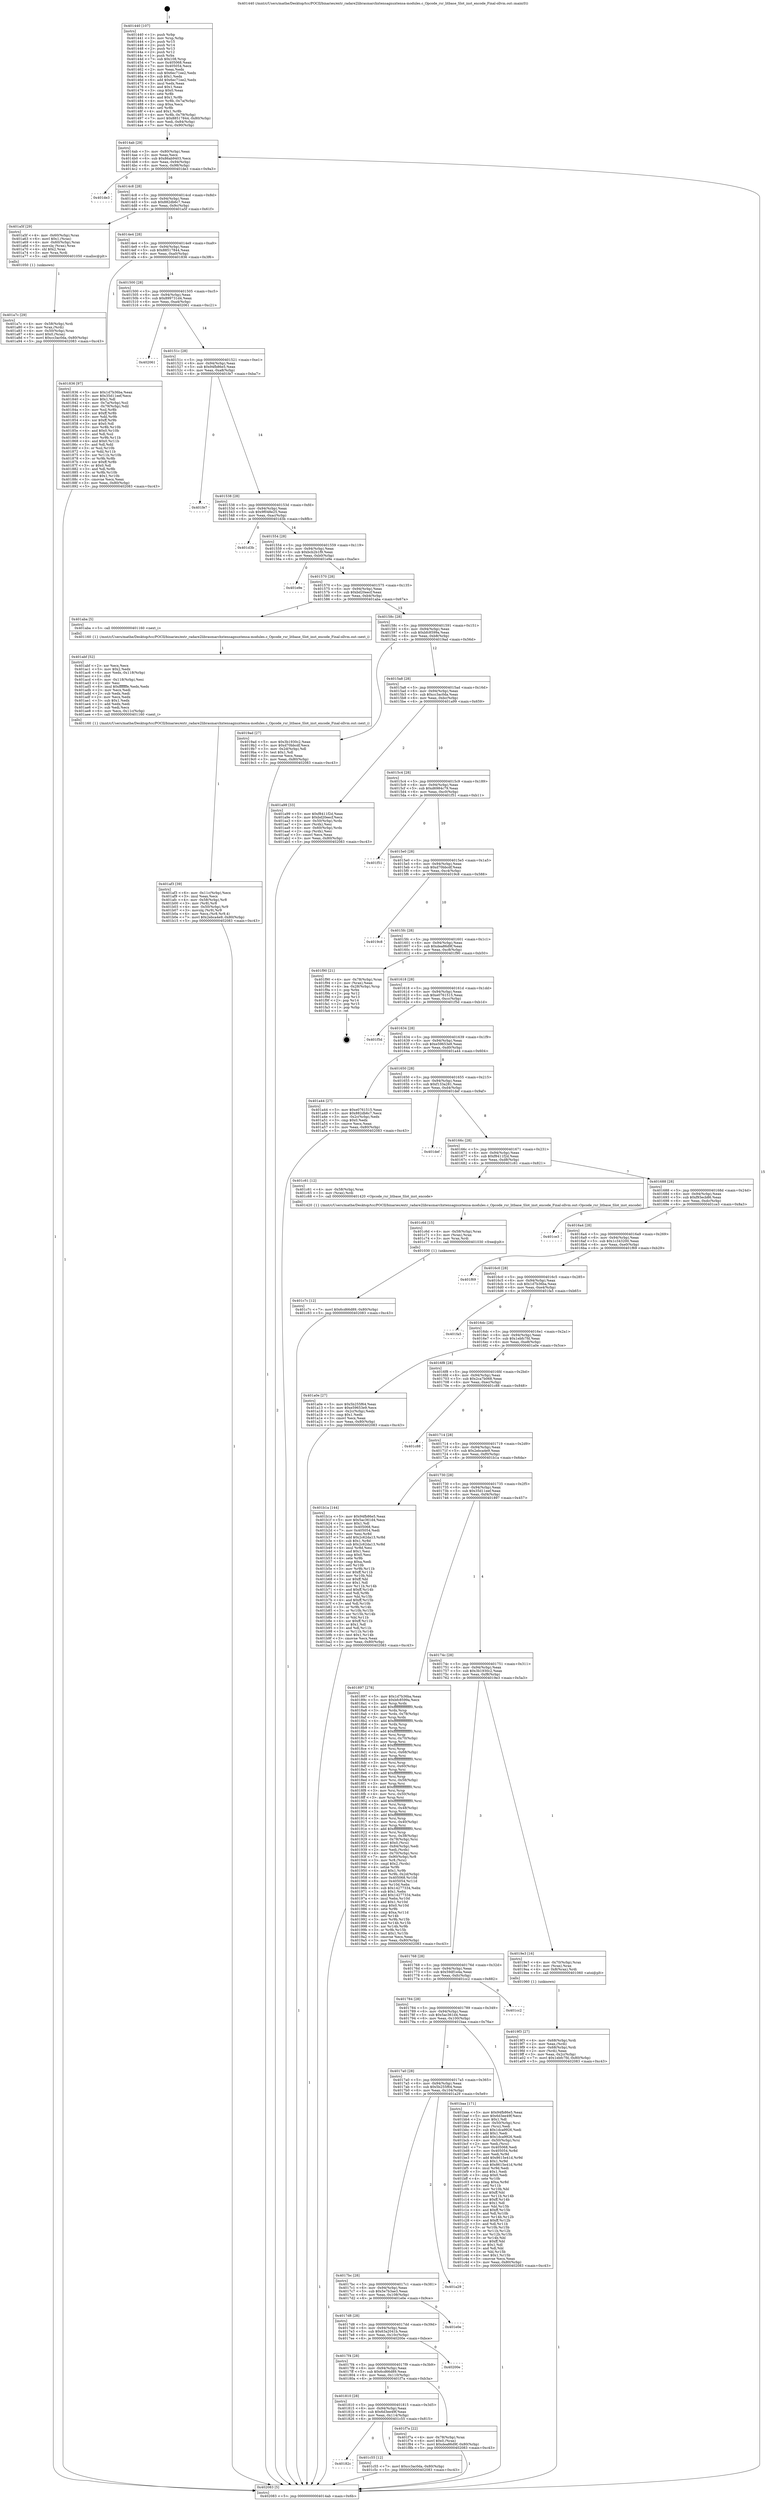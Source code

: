 digraph "0x401440" {
  label = "0x401440 (/mnt/c/Users/mathe/Desktop/tcc/POCII/binaries/extr_radare2librasmarchxtensagnuxtensa-modules.c_Opcode_rsr_litbase_Slot_inst_encode_Final-ollvm.out::main(0))"
  labelloc = "t"
  node[shape=record]

  Entry [label="",width=0.3,height=0.3,shape=circle,fillcolor=black,style=filled]
  "0x4014ab" [label="{
     0x4014ab [29]\l
     | [instrs]\l
     &nbsp;&nbsp;0x4014ab \<+3\>: mov -0x80(%rbp),%eax\l
     &nbsp;&nbsp;0x4014ae \<+2\>: mov %eax,%ecx\l
     &nbsp;&nbsp;0x4014b0 \<+6\>: sub $0x86ab9403,%ecx\l
     &nbsp;&nbsp;0x4014b6 \<+6\>: mov %eax,-0x94(%rbp)\l
     &nbsp;&nbsp;0x4014bc \<+6\>: mov %ecx,-0x98(%rbp)\l
     &nbsp;&nbsp;0x4014c2 \<+6\>: je 0000000000401de3 \<main+0x9a3\>\l
  }"]
  "0x401de3" [label="{
     0x401de3\l
  }", style=dashed]
  "0x4014c8" [label="{
     0x4014c8 [28]\l
     | [instrs]\l
     &nbsp;&nbsp;0x4014c8 \<+5\>: jmp 00000000004014cd \<main+0x8d\>\l
     &nbsp;&nbsp;0x4014cd \<+6\>: mov -0x94(%rbp),%eax\l
     &nbsp;&nbsp;0x4014d3 \<+5\>: sub $0x882db6c7,%eax\l
     &nbsp;&nbsp;0x4014d8 \<+6\>: mov %eax,-0x9c(%rbp)\l
     &nbsp;&nbsp;0x4014de \<+6\>: je 0000000000401a5f \<main+0x61f\>\l
  }"]
  Exit [label="",width=0.3,height=0.3,shape=circle,fillcolor=black,style=filled,peripheries=2]
  "0x401a5f" [label="{
     0x401a5f [29]\l
     | [instrs]\l
     &nbsp;&nbsp;0x401a5f \<+4\>: mov -0x60(%rbp),%rax\l
     &nbsp;&nbsp;0x401a63 \<+6\>: movl $0x1,(%rax)\l
     &nbsp;&nbsp;0x401a69 \<+4\>: mov -0x60(%rbp),%rax\l
     &nbsp;&nbsp;0x401a6d \<+3\>: movslq (%rax),%rax\l
     &nbsp;&nbsp;0x401a70 \<+4\>: shl $0x2,%rax\l
     &nbsp;&nbsp;0x401a74 \<+3\>: mov %rax,%rdi\l
     &nbsp;&nbsp;0x401a77 \<+5\>: call 0000000000401050 \<malloc@plt\>\l
     | [calls]\l
     &nbsp;&nbsp;0x401050 \{1\} (unknown)\l
  }"]
  "0x4014e4" [label="{
     0x4014e4 [28]\l
     | [instrs]\l
     &nbsp;&nbsp;0x4014e4 \<+5\>: jmp 00000000004014e9 \<main+0xa9\>\l
     &nbsp;&nbsp;0x4014e9 \<+6\>: mov -0x94(%rbp),%eax\l
     &nbsp;&nbsp;0x4014ef \<+5\>: sub $0x88517844,%eax\l
     &nbsp;&nbsp;0x4014f4 \<+6\>: mov %eax,-0xa0(%rbp)\l
     &nbsp;&nbsp;0x4014fa \<+6\>: je 0000000000401836 \<main+0x3f6\>\l
  }"]
  "0x401c7c" [label="{
     0x401c7c [12]\l
     | [instrs]\l
     &nbsp;&nbsp;0x401c7c \<+7\>: movl $0x6cd66d89,-0x80(%rbp)\l
     &nbsp;&nbsp;0x401c83 \<+5\>: jmp 0000000000402083 \<main+0xc43\>\l
  }"]
  "0x401836" [label="{
     0x401836 [97]\l
     | [instrs]\l
     &nbsp;&nbsp;0x401836 \<+5\>: mov $0x1d7b36ba,%eax\l
     &nbsp;&nbsp;0x40183b \<+5\>: mov $0x35d11eef,%ecx\l
     &nbsp;&nbsp;0x401840 \<+2\>: mov $0x1,%dl\l
     &nbsp;&nbsp;0x401842 \<+4\>: mov -0x7a(%rbp),%sil\l
     &nbsp;&nbsp;0x401846 \<+4\>: mov -0x79(%rbp),%dil\l
     &nbsp;&nbsp;0x40184a \<+3\>: mov %sil,%r8b\l
     &nbsp;&nbsp;0x40184d \<+4\>: xor $0xff,%r8b\l
     &nbsp;&nbsp;0x401851 \<+3\>: mov %dil,%r9b\l
     &nbsp;&nbsp;0x401854 \<+4\>: xor $0xff,%r9b\l
     &nbsp;&nbsp;0x401858 \<+3\>: xor $0x0,%dl\l
     &nbsp;&nbsp;0x40185b \<+3\>: mov %r8b,%r10b\l
     &nbsp;&nbsp;0x40185e \<+4\>: and $0x0,%r10b\l
     &nbsp;&nbsp;0x401862 \<+3\>: and %dl,%sil\l
     &nbsp;&nbsp;0x401865 \<+3\>: mov %r9b,%r11b\l
     &nbsp;&nbsp;0x401868 \<+4\>: and $0x0,%r11b\l
     &nbsp;&nbsp;0x40186c \<+3\>: and %dl,%dil\l
     &nbsp;&nbsp;0x40186f \<+3\>: or %sil,%r10b\l
     &nbsp;&nbsp;0x401872 \<+3\>: or %dil,%r11b\l
     &nbsp;&nbsp;0x401875 \<+3\>: xor %r11b,%r10b\l
     &nbsp;&nbsp;0x401878 \<+3\>: or %r9b,%r8b\l
     &nbsp;&nbsp;0x40187b \<+4\>: xor $0xff,%r8b\l
     &nbsp;&nbsp;0x40187f \<+3\>: or $0x0,%dl\l
     &nbsp;&nbsp;0x401882 \<+3\>: and %dl,%r8b\l
     &nbsp;&nbsp;0x401885 \<+3\>: or %r8b,%r10b\l
     &nbsp;&nbsp;0x401888 \<+4\>: test $0x1,%r10b\l
     &nbsp;&nbsp;0x40188c \<+3\>: cmovne %ecx,%eax\l
     &nbsp;&nbsp;0x40188f \<+3\>: mov %eax,-0x80(%rbp)\l
     &nbsp;&nbsp;0x401892 \<+5\>: jmp 0000000000402083 \<main+0xc43\>\l
  }"]
  "0x401500" [label="{
     0x401500 [28]\l
     | [instrs]\l
     &nbsp;&nbsp;0x401500 \<+5\>: jmp 0000000000401505 \<main+0xc5\>\l
     &nbsp;&nbsp;0x401505 \<+6\>: mov -0x94(%rbp),%eax\l
     &nbsp;&nbsp;0x40150b \<+5\>: sub $0x899731d4,%eax\l
     &nbsp;&nbsp;0x401510 \<+6\>: mov %eax,-0xa4(%rbp)\l
     &nbsp;&nbsp;0x401516 \<+6\>: je 0000000000402061 \<main+0xc21\>\l
  }"]
  "0x402083" [label="{
     0x402083 [5]\l
     | [instrs]\l
     &nbsp;&nbsp;0x402083 \<+5\>: jmp 00000000004014ab \<main+0x6b\>\l
  }"]
  "0x401440" [label="{
     0x401440 [107]\l
     | [instrs]\l
     &nbsp;&nbsp;0x401440 \<+1\>: push %rbp\l
     &nbsp;&nbsp;0x401441 \<+3\>: mov %rsp,%rbp\l
     &nbsp;&nbsp;0x401444 \<+2\>: push %r15\l
     &nbsp;&nbsp;0x401446 \<+2\>: push %r14\l
     &nbsp;&nbsp;0x401448 \<+2\>: push %r13\l
     &nbsp;&nbsp;0x40144a \<+2\>: push %r12\l
     &nbsp;&nbsp;0x40144c \<+1\>: push %rbx\l
     &nbsp;&nbsp;0x40144d \<+7\>: sub $0x108,%rsp\l
     &nbsp;&nbsp;0x401454 \<+7\>: mov 0x405068,%eax\l
     &nbsp;&nbsp;0x40145b \<+7\>: mov 0x405054,%ecx\l
     &nbsp;&nbsp;0x401462 \<+2\>: mov %eax,%edx\l
     &nbsp;&nbsp;0x401464 \<+6\>: sub $0x6ec71ee2,%edx\l
     &nbsp;&nbsp;0x40146a \<+3\>: sub $0x1,%edx\l
     &nbsp;&nbsp;0x40146d \<+6\>: add $0x6ec71ee2,%edx\l
     &nbsp;&nbsp;0x401473 \<+3\>: imul %edx,%eax\l
     &nbsp;&nbsp;0x401476 \<+3\>: and $0x1,%eax\l
     &nbsp;&nbsp;0x401479 \<+3\>: cmp $0x0,%eax\l
     &nbsp;&nbsp;0x40147c \<+4\>: sete %r8b\l
     &nbsp;&nbsp;0x401480 \<+4\>: and $0x1,%r8b\l
     &nbsp;&nbsp;0x401484 \<+4\>: mov %r8b,-0x7a(%rbp)\l
     &nbsp;&nbsp;0x401488 \<+3\>: cmp $0xa,%ecx\l
     &nbsp;&nbsp;0x40148b \<+4\>: setl %r8b\l
     &nbsp;&nbsp;0x40148f \<+4\>: and $0x1,%r8b\l
     &nbsp;&nbsp;0x401493 \<+4\>: mov %r8b,-0x79(%rbp)\l
     &nbsp;&nbsp;0x401497 \<+7\>: movl $0x88517844,-0x80(%rbp)\l
     &nbsp;&nbsp;0x40149e \<+6\>: mov %edi,-0x84(%rbp)\l
     &nbsp;&nbsp;0x4014a4 \<+7\>: mov %rsi,-0x90(%rbp)\l
  }"]
  "0x401c6d" [label="{
     0x401c6d [15]\l
     | [instrs]\l
     &nbsp;&nbsp;0x401c6d \<+4\>: mov -0x58(%rbp),%rax\l
     &nbsp;&nbsp;0x401c71 \<+3\>: mov (%rax),%rax\l
     &nbsp;&nbsp;0x401c74 \<+3\>: mov %rax,%rdi\l
     &nbsp;&nbsp;0x401c77 \<+5\>: call 0000000000401030 \<free@plt\>\l
     | [calls]\l
     &nbsp;&nbsp;0x401030 \{1\} (unknown)\l
  }"]
  "0x402061" [label="{
     0x402061\l
  }", style=dashed]
  "0x40151c" [label="{
     0x40151c [28]\l
     | [instrs]\l
     &nbsp;&nbsp;0x40151c \<+5\>: jmp 0000000000401521 \<main+0xe1\>\l
     &nbsp;&nbsp;0x401521 \<+6\>: mov -0x94(%rbp),%eax\l
     &nbsp;&nbsp;0x401527 \<+5\>: sub $0x94fb86e5,%eax\l
     &nbsp;&nbsp;0x40152c \<+6\>: mov %eax,-0xa8(%rbp)\l
     &nbsp;&nbsp;0x401532 \<+6\>: je 0000000000401fe7 \<main+0xba7\>\l
  }"]
  "0x40182c" [label="{
     0x40182c\l
  }", style=dashed]
  "0x401fe7" [label="{
     0x401fe7\l
  }", style=dashed]
  "0x401538" [label="{
     0x401538 [28]\l
     | [instrs]\l
     &nbsp;&nbsp;0x401538 \<+5\>: jmp 000000000040153d \<main+0xfd\>\l
     &nbsp;&nbsp;0x40153d \<+6\>: mov -0x94(%rbp),%eax\l
     &nbsp;&nbsp;0x401543 \<+5\>: sub $0x9f048e25,%eax\l
     &nbsp;&nbsp;0x401548 \<+6\>: mov %eax,-0xac(%rbp)\l
     &nbsp;&nbsp;0x40154e \<+6\>: je 0000000000401d3b \<main+0x8fb\>\l
  }"]
  "0x401c55" [label="{
     0x401c55 [12]\l
     | [instrs]\l
     &nbsp;&nbsp;0x401c55 \<+7\>: movl $0xcc3ac0da,-0x80(%rbp)\l
     &nbsp;&nbsp;0x401c5c \<+5\>: jmp 0000000000402083 \<main+0xc43\>\l
  }"]
  "0x401d3b" [label="{
     0x401d3b\l
  }", style=dashed]
  "0x401554" [label="{
     0x401554 [28]\l
     | [instrs]\l
     &nbsp;&nbsp;0x401554 \<+5\>: jmp 0000000000401559 \<main+0x119\>\l
     &nbsp;&nbsp;0x401559 \<+6\>: mov -0x94(%rbp),%eax\l
     &nbsp;&nbsp;0x40155f \<+5\>: sub $0xbcb2b1f9,%eax\l
     &nbsp;&nbsp;0x401564 \<+6\>: mov %eax,-0xb0(%rbp)\l
     &nbsp;&nbsp;0x40156a \<+6\>: je 0000000000401e9e \<main+0xa5e\>\l
  }"]
  "0x401810" [label="{
     0x401810 [28]\l
     | [instrs]\l
     &nbsp;&nbsp;0x401810 \<+5\>: jmp 0000000000401815 \<main+0x3d5\>\l
     &nbsp;&nbsp;0x401815 \<+6\>: mov -0x94(%rbp),%eax\l
     &nbsp;&nbsp;0x40181b \<+5\>: sub $0x6d3ee49f,%eax\l
     &nbsp;&nbsp;0x401820 \<+6\>: mov %eax,-0x114(%rbp)\l
     &nbsp;&nbsp;0x401826 \<+6\>: je 0000000000401c55 \<main+0x815\>\l
  }"]
  "0x401e9e" [label="{
     0x401e9e\l
  }", style=dashed]
  "0x401570" [label="{
     0x401570 [28]\l
     | [instrs]\l
     &nbsp;&nbsp;0x401570 \<+5\>: jmp 0000000000401575 \<main+0x135\>\l
     &nbsp;&nbsp;0x401575 \<+6\>: mov -0x94(%rbp),%eax\l
     &nbsp;&nbsp;0x40157b \<+5\>: sub $0xbd20eecf,%eax\l
     &nbsp;&nbsp;0x401580 \<+6\>: mov %eax,-0xb4(%rbp)\l
     &nbsp;&nbsp;0x401586 \<+6\>: je 0000000000401aba \<main+0x67a\>\l
  }"]
  "0x401f7a" [label="{
     0x401f7a [22]\l
     | [instrs]\l
     &nbsp;&nbsp;0x401f7a \<+4\>: mov -0x78(%rbp),%rax\l
     &nbsp;&nbsp;0x401f7e \<+6\>: movl $0x0,(%rax)\l
     &nbsp;&nbsp;0x401f84 \<+7\>: movl $0xdea86d9f,-0x80(%rbp)\l
     &nbsp;&nbsp;0x401f8b \<+5\>: jmp 0000000000402083 \<main+0xc43\>\l
  }"]
  "0x401aba" [label="{
     0x401aba [5]\l
     | [instrs]\l
     &nbsp;&nbsp;0x401aba \<+5\>: call 0000000000401160 \<next_i\>\l
     | [calls]\l
     &nbsp;&nbsp;0x401160 \{1\} (/mnt/c/Users/mathe/Desktop/tcc/POCII/binaries/extr_radare2librasmarchxtensagnuxtensa-modules.c_Opcode_rsr_litbase_Slot_inst_encode_Final-ollvm.out::next_i)\l
  }"]
  "0x40158c" [label="{
     0x40158c [28]\l
     | [instrs]\l
     &nbsp;&nbsp;0x40158c \<+5\>: jmp 0000000000401591 \<main+0x151\>\l
     &nbsp;&nbsp;0x401591 \<+6\>: mov -0x94(%rbp),%eax\l
     &nbsp;&nbsp;0x401597 \<+5\>: sub $0xbfc8599a,%eax\l
     &nbsp;&nbsp;0x40159c \<+6\>: mov %eax,-0xb8(%rbp)\l
     &nbsp;&nbsp;0x4015a2 \<+6\>: je 00000000004019ad \<main+0x56d\>\l
  }"]
  "0x4017f4" [label="{
     0x4017f4 [28]\l
     | [instrs]\l
     &nbsp;&nbsp;0x4017f4 \<+5\>: jmp 00000000004017f9 \<main+0x3b9\>\l
     &nbsp;&nbsp;0x4017f9 \<+6\>: mov -0x94(%rbp),%eax\l
     &nbsp;&nbsp;0x4017ff \<+5\>: sub $0x6cd66d89,%eax\l
     &nbsp;&nbsp;0x401804 \<+6\>: mov %eax,-0x110(%rbp)\l
     &nbsp;&nbsp;0x40180a \<+6\>: je 0000000000401f7a \<main+0xb3a\>\l
  }"]
  "0x4019ad" [label="{
     0x4019ad [27]\l
     | [instrs]\l
     &nbsp;&nbsp;0x4019ad \<+5\>: mov $0x3b1930c2,%eax\l
     &nbsp;&nbsp;0x4019b2 \<+5\>: mov $0xd70bbcdf,%ecx\l
     &nbsp;&nbsp;0x4019b7 \<+3\>: mov -0x2d(%rbp),%dl\l
     &nbsp;&nbsp;0x4019ba \<+3\>: test $0x1,%dl\l
     &nbsp;&nbsp;0x4019bd \<+3\>: cmovne %ecx,%eax\l
     &nbsp;&nbsp;0x4019c0 \<+3\>: mov %eax,-0x80(%rbp)\l
     &nbsp;&nbsp;0x4019c3 \<+5\>: jmp 0000000000402083 \<main+0xc43\>\l
  }"]
  "0x4015a8" [label="{
     0x4015a8 [28]\l
     | [instrs]\l
     &nbsp;&nbsp;0x4015a8 \<+5\>: jmp 00000000004015ad \<main+0x16d\>\l
     &nbsp;&nbsp;0x4015ad \<+6\>: mov -0x94(%rbp),%eax\l
     &nbsp;&nbsp;0x4015b3 \<+5\>: sub $0xcc3ac0da,%eax\l
     &nbsp;&nbsp;0x4015b8 \<+6\>: mov %eax,-0xbc(%rbp)\l
     &nbsp;&nbsp;0x4015be \<+6\>: je 0000000000401a99 \<main+0x659\>\l
  }"]
  "0x40200e" [label="{
     0x40200e\l
  }", style=dashed]
  "0x401a99" [label="{
     0x401a99 [33]\l
     | [instrs]\l
     &nbsp;&nbsp;0x401a99 \<+5\>: mov $0xf8411f2d,%eax\l
     &nbsp;&nbsp;0x401a9e \<+5\>: mov $0xbd20eecf,%ecx\l
     &nbsp;&nbsp;0x401aa3 \<+4\>: mov -0x50(%rbp),%rdx\l
     &nbsp;&nbsp;0x401aa7 \<+2\>: mov (%rdx),%esi\l
     &nbsp;&nbsp;0x401aa9 \<+4\>: mov -0x60(%rbp),%rdx\l
     &nbsp;&nbsp;0x401aad \<+2\>: cmp (%rdx),%esi\l
     &nbsp;&nbsp;0x401aaf \<+3\>: cmovl %ecx,%eax\l
     &nbsp;&nbsp;0x401ab2 \<+3\>: mov %eax,-0x80(%rbp)\l
     &nbsp;&nbsp;0x401ab5 \<+5\>: jmp 0000000000402083 \<main+0xc43\>\l
  }"]
  "0x4015c4" [label="{
     0x4015c4 [28]\l
     | [instrs]\l
     &nbsp;&nbsp;0x4015c4 \<+5\>: jmp 00000000004015c9 \<main+0x189\>\l
     &nbsp;&nbsp;0x4015c9 \<+6\>: mov -0x94(%rbp),%eax\l
     &nbsp;&nbsp;0x4015cf \<+5\>: sub $0xd6984c79,%eax\l
     &nbsp;&nbsp;0x4015d4 \<+6\>: mov %eax,-0xc0(%rbp)\l
     &nbsp;&nbsp;0x4015da \<+6\>: je 0000000000401f51 \<main+0xb11\>\l
  }"]
  "0x4017d8" [label="{
     0x4017d8 [28]\l
     | [instrs]\l
     &nbsp;&nbsp;0x4017d8 \<+5\>: jmp 00000000004017dd \<main+0x39d\>\l
     &nbsp;&nbsp;0x4017dd \<+6\>: mov -0x94(%rbp),%eax\l
     &nbsp;&nbsp;0x4017e3 \<+5\>: sub $0x63a2041b,%eax\l
     &nbsp;&nbsp;0x4017e8 \<+6\>: mov %eax,-0x10c(%rbp)\l
     &nbsp;&nbsp;0x4017ee \<+6\>: je 000000000040200e \<main+0xbce\>\l
  }"]
  "0x401f51" [label="{
     0x401f51\l
  }", style=dashed]
  "0x4015e0" [label="{
     0x4015e0 [28]\l
     | [instrs]\l
     &nbsp;&nbsp;0x4015e0 \<+5\>: jmp 00000000004015e5 \<main+0x1a5\>\l
     &nbsp;&nbsp;0x4015e5 \<+6\>: mov -0x94(%rbp),%eax\l
     &nbsp;&nbsp;0x4015eb \<+5\>: sub $0xd70bbcdf,%eax\l
     &nbsp;&nbsp;0x4015f0 \<+6\>: mov %eax,-0xc4(%rbp)\l
     &nbsp;&nbsp;0x4015f6 \<+6\>: je 00000000004019c8 \<main+0x588\>\l
  }"]
  "0x401e0e" [label="{
     0x401e0e\l
  }", style=dashed]
  "0x4019c8" [label="{
     0x4019c8\l
  }", style=dashed]
  "0x4015fc" [label="{
     0x4015fc [28]\l
     | [instrs]\l
     &nbsp;&nbsp;0x4015fc \<+5\>: jmp 0000000000401601 \<main+0x1c1\>\l
     &nbsp;&nbsp;0x401601 \<+6\>: mov -0x94(%rbp),%eax\l
     &nbsp;&nbsp;0x401607 \<+5\>: sub $0xdea86d9f,%eax\l
     &nbsp;&nbsp;0x40160c \<+6\>: mov %eax,-0xc8(%rbp)\l
     &nbsp;&nbsp;0x401612 \<+6\>: je 0000000000401f90 \<main+0xb50\>\l
  }"]
  "0x4017bc" [label="{
     0x4017bc [28]\l
     | [instrs]\l
     &nbsp;&nbsp;0x4017bc \<+5\>: jmp 00000000004017c1 \<main+0x381\>\l
     &nbsp;&nbsp;0x4017c1 \<+6\>: mov -0x94(%rbp),%eax\l
     &nbsp;&nbsp;0x4017c7 \<+5\>: sub $0x5e7b3ae3,%eax\l
     &nbsp;&nbsp;0x4017cc \<+6\>: mov %eax,-0x108(%rbp)\l
     &nbsp;&nbsp;0x4017d2 \<+6\>: je 0000000000401e0e \<main+0x9ce\>\l
  }"]
  "0x401f90" [label="{
     0x401f90 [21]\l
     | [instrs]\l
     &nbsp;&nbsp;0x401f90 \<+4\>: mov -0x78(%rbp),%rax\l
     &nbsp;&nbsp;0x401f94 \<+2\>: mov (%rax),%eax\l
     &nbsp;&nbsp;0x401f96 \<+4\>: lea -0x28(%rbp),%rsp\l
     &nbsp;&nbsp;0x401f9a \<+1\>: pop %rbx\l
     &nbsp;&nbsp;0x401f9b \<+2\>: pop %r12\l
     &nbsp;&nbsp;0x401f9d \<+2\>: pop %r13\l
     &nbsp;&nbsp;0x401f9f \<+2\>: pop %r14\l
     &nbsp;&nbsp;0x401fa1 \<+2\>: pop %r15\l
     &nbsp;&nbsp;0x401fa3 \<+1\>: pop %rbp\l
     &nbsp;&nbsp;0x401fa4 \<+1\>: ret\l
  }"]
  "0x401618" [label="{
     0x401618 [28]\l
     | [instrs]\l
     &nbsp;&nbsp;0x401618 \<+5\>: jmp 000000000040161d \<main+0x1dd\>\l
     &nbsp;&nbsp;0x40161d \<+6\>: mov -0x94(%rbp),%eax\l
     &nbsp;&nbsp;0x401623 \<+5\>: sub $0xe0761515,%eax\l
     &nbsp;&nbsp;0x401628 \<+6\>: mov %eax,-0xcc(%rbp)\l
     &nbsp;&nbsp;0x40162e \<+6\>: je 0000000000401f5d \<main+0xb1d\>\l
  }"]
  "0x401a29" [label="{
     0x401a29\l
  }", style=dashed]
  "0x401f5d" [label="{
     0x401f5d\l
  }", style=dashed]
  "0x401634" [label="{
     0x401634 [28]\l
     | [instrs]\l
     &nbsp;&nbsp;0x401634 \<+5\>: jmp 0000000000401639 \<main+0x1f9\>\l
     &nbsp;&nbsp;0x401639 \<+6\>: mov -0x94(%rbp),%eax\l
     &nbsp;&nbsp;0x40163f \<+5\>: sub $0xe59653e9,%eax\l
     &nbsp;&nbsp;0x401644 \<+6\>: mov %eax,-0xd0(%rbp)\l
     &nbsp;&nbsp;0x40164a \<+6\>: je 0000000000401a44 \<main+0x604\>\l
  }"]
  "0x4017a0" [label="{
     0x4017a0 [28]\l
     | [instrs]\l
     &nbsp;&nbsp;0x4017a0 \<+5\>: jmp 00000000004017a5 \<main+0x365\>\l
     &nbsp;&nbsp;0x4017a5 \<+6\>: mov -0x94(%rbp),%eax\l
     &nbsp;&nbsp;0x4017ab \<+5\>: sub $0x5b255f64,%eax\l
     &nbsp;&nbsp;0x4017b0 \<+6\>: mov %eax,-0x104(%rbp)\l
     &nbsp;&nbsp;0x4017b6 \<+6\>: je 0000000000401a29 \<main+0x5e9\>\l
  }"]
  "0x401a44" [label="{
     0x401a44 [27]\l
     | [instrs]\l
     &nbsp;&nbsp;0x401a44 \<+5\>: mov $0xe0761515,%eax\l
     &nbsp;&nbsp;0x401a49 \<+5\>: mov $0x882db6c7,%ecx\l
     &nbsp;&nbsp;0x401a4e \<+3\>: mov -0x2c(%rbp),%edx\l
     &nbsp;&nbsp;0x401a51 \<+3\>: cmp $0x0,%edx\l
     &nbsp;&nbsp;0x401a54 \<+3\>: cmove %ecx,%eax\l
     &nbsp;&nbsp;0x401a57 \<+3\>: mov %eax,-0x80(%rbp)\l
     &nbsp;&nbsp;0x401a5a \<+5\>: jmp 0000000000402083 \<main+0xc43\>\l
  }"]
  "0x401650" [label="{
     0x401650 [28]\l
     | [instrs]\l
     &nbsp;&nbsp;0x401650 \<+5\>: jmp 0000000000401655 \<main+0x215\>\l
     &nbsp;&nbsp;0x401655 \<+6\>: mov -0x94(%rbp),%eax\l
     &nbsp;&nbsp;0x40165b \<+5\>: sub $0xf133a281,%eax\l
     &nbsp;&nbsp;0x401660 \<+6\>: mov %eax,-0xd4(%rbp)\l
     &nbsp;&nbsp;0x401666 \<+6\>: je 0000000000401def \<main+0x9af\>\l
  }"]
  "0x401baa" [label="{
     0x401baa [171]\l
     | [instrs]\l
     &nbsp;&nbsp;0x401baa \<+5\>: mov $0x94fb86e5,%eax\l
     &nbsp;&nbsp;0x401baf \<+5\>: mov $0x6d3ee49f,%ecx\l
     &nbsp;&nbsp;0x401bb4 \<+2\>: mov $0x1,%dl\l
     &nbsp;&nbsp;0x401bb6 \<+4\>: mov -0x50(%rbp),%rsi\l
     &nbsp;&nbsp;0x401bba \<+2\>: mov (%rsi),%edi\l
     &nbsp;&nbsp;0x401bbc \<+6\>: sub $0x1dca9926,%edi\l
     &nbsp;&nbsp;0x401bc2 \<+3\>: add $0x1,%edi\l
     &nbsp;&nbsp;0x401bc5 \<+6\>: add $0x1dca9926,%edi\l
     &nbsp;&nbsp;0x401bcb \<+4\>: mov -0x50(%rbp),%rsi\l
     &nbsp;&nbsp;0x401bcf \<+2\>: mov %edi,(%rsi)\l
     &nbsp;&nbsp;0x401bd1 \<+7\>: mov 0x405068,%edi\l
     &nbsp;&nbsp;0x401bd8 \<+8\>: mov 0x405054,%r8d\l
     &nbsp;&nbsp;0x401be0 \<+3\>: mov %edi,%r9d\l
     &nbsp;&nbsp;0x401be3 \<+7\>: add $0x8615e41d,%r9d\l
     &nbsp;&nbsp;0x401bea \<+4\>: sub $0x1,%r9d\l
     &nbsp;&nbsp;0x401bee \<+7\>: sub $0x8615e41d,%r9d\l
     &nbsp;&nbsp;0x401bf5 \<+4\>: imul %r9d,%edi\l
     &nbsp;&nbsp;0x401bf9 \<+3\>: and $0x1,%edi\l
     &nbsp;&nbsp;0x401bfc \<+3\>: cmp $0x0,%edi\l
     &nbsp;&nbsp;0x401bff \<+4\>: sete %r10b\l
     &nbsp;&nbsp;0x401c03 \<+4\>: cmp $0xa,%r8d\l
     &nbsp;&nbsp;0x401c07 \<+4\>: setl %r11b\l
     &nbsp;&nbsp;0x401c0b \<+3\>: mov %r10b,%bl\l
     &nbsp;&nbsp;0x401c0e \<+3\>: xor $0xff,%bl\l
     &nbsp;&nbsp;0x401c11 \<+3\>: mov %r11b,%r14b\l
     &nbsp;&nbsp;0x401c14 \<+4\>: xor $0xff,%r14b\l
     &nbsp;&nbsp;0x401c18 \<+3\>: xor $0x1,%dl\l
     &nbsp;&nbsp;0x401c1b \<+3\>: mov %bl,%r15b\l
     &nbsp;&nbsp;0x401c1e \<+4\>: and $0xff,%r15b\l
     &nbsp;&nbsp;0x401c22 \<+3\>: and %dl,%r10b\l
     &nbsp;&nbsp;0x401c25 \<+3\>: mov %r14b,%r12b\l
     &nbsp;&nbsp;0x401c28 \<+4\>: and $0xff,%r12b\l
     &nbsp;&nbsp;0x401c2c \<+3\>: and %dl,%r11b\l
     &nbsp;&nbsp;0x401c2f \<+3\>: or %r10b,%r15b\l
     &nbsp;&nbsp;0x401c32 \<+3\>: or %r11b,%r12b\l
     &nbsp;&nbsp;0x401c35 \<+3\>: xor %r12b,%r15b\l
     &nbsp;&nbsp;0x401c38 \<+3\>: or %r14b,%bl\l
     &nbsp;&nbsp;0x401c3b \<+3\>: xor $0xff,%bl\l
     &nbsp;&nbsp;0x401c3e \<+3\>: or $0x1,%dl\l
     &nbsp;&nbsp;0x401c41 \<+2\>: and %dl,%bl\l
     &nbsp;&nbsp;0x401c43 \<+3\>: or %bl,%r15b\l
     &nbsp;&nbsp;0x401c46 \<+4\>: test $0x1,%r15b\l
     &nbsp;&nbsp;0x401c4a \<+3\>: cmovne %ecx,%eax\l
     &nbsp;&nbsp;0x401c4d \<+3\>: mov %eax,-0x80(%rbp)\l
     &nbsp;&nbsp;0x401c50 \<+5\>: jmp 0000000000402083 \<main+0xc43\>\l
  }"]
  "0x401def" [label="{
     0x401def\l
  }", style=dashed]
  "0x40166c" [label="{
     0x40166c [28]\l
     | [instrs]\l
     &nbsp;&nbsp;0x40166c \<+5\>: jmp 0000000000401671 \<main+0x231\>\l
     &nbsp;&nbsp;0x401671 \<+6\>: mov -0x94(%rbp),%eax\l
     &nbsp;&nbsp;0x401677 \<+5\>: sub $0xf8411f2d,%eax\l
     &nbsp;&nbsp;0x40167c \<+6\>: mov %eax,-0xd8(%rbp)\l
     &nbsp;&nbsp;0x401682 \<+6\>: je 0000000000401c61 \<main+0x821\>\l
  }"]
  "0x401784" [label="{
     0x401784 [28]\l
     | [instrs]\l
     &nbsp;&nbsp;0x401784 \<+5\>: jmp 0000000000401789 \<main+0x349\>\l
     &nbsp;&nbsp;0x401789 \<+6\>: mov -0x94(%rbp),%eax\l
     &nbsp;&nbsp;0x40178f \<+5\>: sub $0x5ac361d4,%eax\l
     &nbsp;&nbsp;0x401794 \<+6\>: mov %eax,-0x100(%rbp)\l
     &nbsp;&nbsp;0x40179a \<+6\>: je 0000000000401baa \<main+0x76a\>\l
  }"]
  "0x401c61" [label="{
     0x401c61 [12]\l
     | [instrs]\l
     &nbsp;&nbsp;0x401c61 \<+4\>: mov -0x58(%rbp),%rax\l
     &nbsp;&nbsp;0x401c65 \<+3\>: mov (%rax),%rdi\l
     &nbsp;&nbsp;0x401c68 \<+5\>: call 0000000000401420 \<Opcode_rsr_litbase_Slot_inst_encode\>\l
     | [calls]\l
     &nbsp;&nbsp;0x401420 \{1\} (/mnt/c/Users/mathe/Desktop/tcc/POCII/binaries/extr_radare2librasmarchxtensagnuxtensa-modules.c_Opcode_rsr_litbase_Slot_inst_encode_Final-ollvm.out::Opcode_rsr_litbase_Slot_inst_encode)\l
  }"]
  "0x401688" [label="{
     0x401688 [28]\l
     | [instrs]\l
     &nbsp;&nbsp;0x401688 \<+5\>: jmp 000000000040168d \<main+0x24d\>\l
     &nbsp;&nbsp;0x40168d \<+6\>: mov -0x94(%rbp),%eax\l
     &nbsp;&nbsp;0x401693 \<+5\>: sub $0xf93ecb86,%eax\l
     &nbsp;&nbsp;0x401698 \<+6\>: mov %eax,-0xdc(%rbp)\l
     &nbsp;&nbsp;0x40169e \<+6\>: je 0000000000401ce3 \<main+0x8a3\>\l
  }"]
  "0x401cc2" [label="{
     0x401cc2\l
  }", style=dashed]
  "0x401ce3" [label="{
     0x401ce3\l
  }", style=dashed]
  "0x4016a4" [label="{
     0x4016a4 [28]\l
     | [instrs]\l
     &nbsp;&nbsp;0x4016a4 \<+5\>: jmp 00000000004016a9 \<main+0x269\>\l
     &nbsp;&nbsp;0x4016a9 \<+6\>: mov -0x94(%rbp),%eax\l
     &nbsp;&nbsp;0x4016af \<+5\>: sub $0x1c343200,%eax\l
     &nbsp;&nbsp;0x4016b4 \<+6\>: mov %eax,-0xe0(%rbp)\l
     &nbsp;&nbsp;0x4016ba \<+6\>: je 0000000000401f69 \<main+0xb29\>\l
  }"]
  "0x401af3" [label="{
     0x401af3 [39]\l
     | [instrs]\l
     &nbsp;&nbsp;0x401af3 \<+6\>: mov -0x11c(%rbp),%ecx\l
     &nbsp;&nbsp;0x401af9 \<+3\>: imul %eax,%ecx\l
     &nbsp;&nbsp;0x401afc \<+4\>: mov -0x58(%rbp),%r8\l
     &nbsp;&nbsp;0x401b00 \<+3\>: mov (%r8),%r8\l
     &nbsp;&nbsp;0x401b03 \<+4\>: mov -0x50(%rbp),%r9\l
     &nbsp;&nbsp;0x401b07 \<+3\>: movslq (%r9),%r9\l
     &nbsp;&nbsp;0x401b0a \<+4\>: mov %ecx,(%r8,%r9,4)\l
     &nbsp;&nbsp;0x401b0e \<+7\>: movl $0x2ebca4e9,-0x80(%rbp)\l
     &nbsp;&nbsp;0x401b15 \<+5\>: jmp 0000000000402083 \<main+0xc43\>\l
  }"]
  "0x401f69" [label="{
     0x401f69\l
  }", style=dashed]
  "0x4016c0" [label="{
     0x4016c0 [28]\l
     | [instrs]\l
     &nbsp;&nbsp;0x4016c0 \<+5\>: jmp 00000000004016c5 \<main+0x285\>\l
     &nbsp;&nbsp;0x4016c5 \<+6\>: mov -0x94(%rbp),%eax\l
     &nbsp;&nbsp;0x4016cb \<+5\>: sub $0x1d7b36ba,%eax\l
     &nbsp;&nbsp;0x4016d0 \<+6\>: mov %eax,-0xe4(%rbp)\l
     &nbsp;&nbsp;0x4016d6 \<+6\>: je 0000000000401fa5 \<main+0xb65\>\l
  }"]
  "0x401abf" [label="{
     0x401abf [52]\l
     | [instrs]\l
     &nbsp;&nbsp;0x401abf \<+2\>: xor %ecx,%ecx\l
     &nbsp;&nbsp;0x401ac1 \<+5\>: mov $0x2,%edx\l
     &nbsp;&nbsp;0x401ac6 \<+6\>: mov %edx,-0x118(%rbp)\l
     &nbsp;&nbsp;0x401acc \<+1\>: cltd\l
     &nbsp;&nbsp;0x401acd \<+6\>: mov -0x118(%rbp),%esi\l
     &nbsp;&nbsp;0x401ad3 \<+2\>: idiv %esi\l
     &nbsp;&nbsp;0x401ad5 \<+6\>: imul $0xfffffffe,%edx,%edx\l
     &nbsp;&nbsp;0x401adb \<+2\>: mov %ecx,%edi\l
     &nbsp;&nbsp;0x401add \<+2\>: sub %edx,%edi\l
     &nbsp;&nbsp;0x401adf \<+2\>: mov %ecx,%edx\l
     &nbsp;&nbsp;0x401ae1 \<+3\>: sub $0x1,%edx\l
     &nbsp;&nbsp;0x401ae4 \<+2\>: add %edx,%edi\l
     &nbsp;&nbsp;0x401ae6 \<+2\>: sub %edi,%ecx\l
     &nbsp;&nbsp;0x401ae8 \<+6\>: mov %ecx,-0x11c(%rbp)\l
     &nbsp;&nbsp;0x401aee \<+5\>: call 0000000000401160 \<next_i\>\l
     | [calls]\l
     &nbsp;&nbsp;0x401160 \{1\} (/mnt/c/Users/mathe/Desktop/tcc/POCII/binaries/extr_radare2librasmarchxtensagnuxtensa-modules.c_Opcode_rsr_litbase_Slot_inst_encode_Final-ollvm.out::next_i)\l
  }"]
  "0x401fa5" [label="{
     0x401fa5\l
  }", style=dashed]
  "0x4016dc" [label="{
     0x4016dc [28]\l
     | [instrs]\l
     &nbsp;&nbsp;0x4016dc \<+5\>: jmp 00000000004016e1 \<main+0x2a1\>\l
     &nbsp;&nbsp;0x4016e1 \<+6\>: mov -0x94(%rbp),%eax\l
     &nbsp;&nbsp;0x4016e7 \<+5\>: sub $0x1ebfc7fd,%eax\l
     &nbsp;&nbsp;0x4016ec \<+6\>: mov %eax,-0xe8(%rbp)\l
     &nbsp;&nbsp;0x4016f2 \<+6\>: je 0000000000401a0e \<main+0x5ce\>\l
  }"]
  "0x401a7c" [label="{
     0x401a7c [29]\l
     | [instrs]\l
     &nbsp;&nbsp;0x401a7c \<+4\>: mov -0x58(%rbp),%rdi\l
     &nbsp;&nbsp;0x401a80 \<+3\>: mov %rax,(%rdi)\l
     &nbsp;&nbsp;0x401a83 \<+4\>: mov -0x50(%rbp),%rax\l
     &nbsp;&nbsp;0x401a87 \<+6\>: movl $0x0,(%rax)\l
     &nbsp;&nbsp;0x401a8d \<+7\>: movl $0xcc3ac0da,-0x80(%rbp)\l
     &nbsp;&nbsp;0x401a94 \<+5\>: jmp 0000000000402083 \<main+0xc43\>\l
  }"]
  "0x401a0e" [label="{
     0x401a0e [27]\l
     | [instrs]\l
     &nbsp;&nbsp;0x401a0e \<+5\>: mov $0x5b255f64,%eax\l
     &nbsp;&nbsp;0x401a13 \<+5\>: mov $0xe59653e9,%ecx\l
     &nbsp;&nbsp;0x401a18 \<+3\>: mov -0x2c(%rbp),%edx\l
     &nbsp;&nbsp;0x401a1b \<+3\>: cmp $0x1,%edx\l
     &nbsp;&nbsp;0x401a1e \<+3\>: cmovl %ecx,%eax\l
     &nbsp;&nbsp;0x401a21 \<+3\>: mov %eax,-0x80(%rbp)\l
     &nbsp;&nbsp;0x401a24 \<+5\>: jmp 0000000000402083 \<main+0xc43\>\l
  }"]
  "0x4016f8" [label="{
     0x4016f8 [28]\l
     | [instrs]\l
     &nbsp;&nbsp;0x4016f8 \<+5\>: jmp 00000000004016fd \<main+0x2bd\>\l
     &nbsp;&nbsp;0x4016fd \<+6\>: mov -0x94(%rbp),%eax\l
     &nbsp;&nbsp;0x401703 \<+5\>: sub $0x2ca7b068,%eax\l
     &nbsp;&nbsp;0x401708 \<+6\>: mov %eax,-0xec(%rbp)\l
     &nbsp;&nbsp;0x40170e \<+6\>: je 0000000000401c88 \<main+0x848\>\l
  }"]
  "0x4019f3" [label="{
     0x4019f3 [27]\l
     | [instrs]\l
     &nbsp;&nbsp;0x4019f3 \<+4\>: mov -0x68(%rbp),%rdi\l
     &nbsp;&nbsp;0x4019f7 \<+2\>: mov %eax,(%rdi)\l
     &nbsp;&nbsp;0x4019f9 \<+4\>: mov -0x68(%rbp),%rdi\l
     &nbsp;&nbsp;0x4019fd \<+2\>: mov (%rdi),%eax\l
     &nbsp;&nbsp;0x4019ff \<+3\>: mov %eax,-0x2c(%rbp)\l
     &nbsp;&nbsp;0x401a02 \<+7\>: movl $0x1ebfc7fd,-0x80(%rbp)\l
     &nbsp;&nbsp;0x401a09 \<+5\>: jmp 0000000000402083 \<main+0xc43\>\l
  }"]
  "0x401c88" [label="{
     0x401c88\l
  }", style=dashed]
  "0x401714" [label="{
     0x401714 [28]\l
     | [instrs]\l
     &nbsp;&nbsp;0x401714 \<+5\>: jmp 0000000000401719 \<main+0x2d9\>\l
     &nbsp;&nbsp;0x401719 \<+6\>: mov -0x94(%rbp),%eax\l
     &nbsp;&nbsp;0x40171f \<+5\>: sub $0x2ebca4e9,%eax\l
     &nbsp;&nbsp;0x401724 \<+6\>: mov %eax,-0xf0(%rbp)\l
     &nbsp;&nbsp;0x40172a \<+6\>: je 0000000000401b1a \<main+0x6da\>\l
  }"]
  "0x401768" [label="{
     0x401768 [28]\l
     | [instrs]\l
     &nbsp;&nbsp;0x401768 \<+5\>: jmp 000000000040176d \<main+0x32d\>\l
     &nbsp;&nbsp;0x40176d \<+6\>: mov -0x94(%rbp),%eax\l
     &nbsp;&nbsp;0x401773 \<+5\>: sub $0x59df1e4a,%eax\l
     &nbsp;&nbsp;0x401778 \<+6\>: mov %eax,-0xfc(%rbp)\l
     &nbsp;&nbsp;0x40177e \<+6\>: je 0000000000401cc2 \<main+0x882\>\l
  }"]
  "0x401b1a" [label="{
     0x401b1a [144]\l
     | [instrs]\l
     &nbsp;&nbsp;0x401b1a \<+5\>: mov $0x94fb86e5,%eax\l
     &nbsp;&nbsp;0x401b1f \<+5\>: mov $0x5ac361d4,%ecx\l
     &nbsp;&nbsp;0x401b24 \<+2\>: mov $0x1,%dl\l
     &nbsp;&nbsp;0x401b26 \<+7\>: mov 0x405068,%esi\l
     &nbsp;&nbsp;0x401b2d \<+7\>: mov 0x405054,%edi\l
     &nbsp;&nbsp;0x401b34 \<+3\>: mov %esi,%r8d\l
     &nbsp;&nbsp;0x401b37 \<+7\>: add $0x2c62da13,%r8d\l
     &nbsp;&nbsp;0x401b3e \<+4\>: sub $0x1,%r8d\l
     &nbsp;&nbsp;0x401b42 \<+7\>: sub $0x2c62da13,%r8d\l
     &nbsp;&nbsp;0x401b49 \<+4\>: imul %r8d,%esi\l
     &nbsp;&nbsp;0x401b4d \<+3\>: and $0x1,%esi\l
     &nbsp;&nbsp;0x401b50 \<+3\>: cmp $0x0,%esi\l
     &nbsp;&nbsp;0x401b53 \<+4\>: sete %r9b\l
     &nbsp;&nbsp;0x401b57 \<+3\>: cmp $0xa,%edi\l
     &nbsp;&nbsp;0x401b5a \<+4\>: setl %r10b\l
     &nbsp;&nbsp;0x401b5e \<+3\>: mov %r9b,%r11b\l
     &nbsp;&nbsp;0x401b61 \<+4\>: xor $0xff,%r11b\l
     &nbsp;&nbsp;0x401b65 \<+3\>: mov %r10b,%bl\l
     &nbsp;&nbsp;0x401b68 \<+3\>: xor $0xff,%bl\l
     &nbsp;&nbsp;0x401b6b \<+3\>: xor $0x1,%dl\l
     &nbsp;&nbsp;0x401b6e \<+3\>: mov %r11b,%r14b\l
     &nbsp;&nbsp;0x401b71 \<+4\>: and $0xff,%r14b\l
     &nbsp;&nbsp;0x401b75 \<+3\>: and %dl,%r9b\l
     &nbsp;&nbsp;0x401b78 \<+3\>: mov %bl,%r15b\l
     &nbsp;&nbsp;0x401b7b \<+4\>: and $0xff,%r15b\l
     &nbsp;&nbsp;0x401b7f \<+3\>: and %dl,%r10b\l
     &nbsp;&nbsp;0x401b82 \<+3\>: or %r9b,%r14b\l
     &nbsp;&nbsp;0x401b85 \<+3\>: or %r10b,%r15b\l
     &nbsp;&nbsp;0x401b88 \<+3\>: xor %r15b,%r14b\l
     &nbsp;&nbsp;0x401b8b \<+3\>: or %bl,%r11b\l
     &nbsp;&nbsp;0x401b8e \<+4\>: xor $0xff,%r11b\l
     &nbsp;&nbsp;0x401b92 \<+3\>: or $0x1,%dl\l
     &nbsp;&nbsp;0x401b95 \<+3\>: and %dl,%r11b\l
     &nbsp;&nbsp;0x401b98 \<+3\>: or %r11b,%r14b\l
     &nbsp;&nbsp;0x401b9b \<+4\>: test $0x1,%r14b\l
     &nbsp;&nbsp;0x401b9f \<+3\>: cmovne %ecx,%eax\l
     &nbsp;&nbsp;0x401ba2 \<+3\>: mov %eax,-0x80(%rbp)\l
     &nbsp;&nbsp;0x401ba5 \<+5\>: jmp 0000000000402083 \<main+0xc43\>\l
  }"]
  "0x401730" [label="{
     0x401730 [28]\l
     | [instrs]\l
     &nbsp;&nbsp;0x401730 \<+5\>: jmp 0000000000401735 \<main+0x2f5\>\l
     &nbsp;&nbsp;0x401735 \<+6\>: mov -0x94(%rbp),%eax\l
     &nbsp;&nbsp;0x40173b \<+5\>: sub $0x35d11eef,%eax\l
     &nbsp;&nbsp;0x401740 \<+6\>: mov %eax,-0xf4(%rbp)\l
     &nbsp;&nbsp;0x401746 \<+6\>: je 0000000000401897 \<main+0x457\>\l
  }"]
  "0x4019e3" [label="{
     0x4019e3 [16]\l
     | [instrs]\l
     &nbsp;&nbsp;0x4019e3 \<+4\>: mov -0x70(%rbp),%rax\l
     &nbsp;&nbsp;0x4019e7 \<+3\>: mov (%rax),%rax\l
     &nbsp;&nbsp;0x4019ea \<+4\>: mov 0x8(%rax),%rdi\l
     &nbsp;&nbsp;0x4019ee \<+5\>: call 0000000000401060 \<atoi@plt\>\l
     | [calls]\l
     &nbsp;&nbsp;0x401060 \{1\} (unknown)\l
  }"]
  "0x401897" [label="{
     0x401897 [278]\l
     | [instrs]\l
     &nbsp;&nbsp;0x401897 \<+5\>: mov $0x1d7b36ba,%eax\l
     &nbsp;&nbsp;0x40189c \<+5\>: mov $0xbfc8599a,%ecx\l
     &nbsp;&nbsp;0x4018a1 \<+3\>: mov %rsp,%rdx\l
     &nbsp;&nbsp;0x4018a4 \<+4\>: add $0xfffffffffffffff0,%rdx\l
     &nbsp;&nbsp;0x4018a8 \<+3\>: mov %rdx,%rsp\l
     &nbsp;&nbsp;0x4018ab \<+4\>: mov %rdx,-0x78(%rbp)\l
     &nbsp;&nbsp;0x4018af \<+3\>: mov %rsp,%rdx\l
     &nbsp;&nbsp;0x4018b2 \<+4\>: add $0xfffffffffffffff0,%rdx\l
     &nbsp;&nbsp;0x4018b6 \<+3\>: mov %rdx,%rsp\l
     &nbsp;&nbsp;0x4018b9 \<+3\>: mov %rsp,%rsi\l
     &nbsp;&nbsp;0x4018bc \<+4\>: add $0xfffffffffffffff0,%rsi\l
     &nbsp;&nbsp;0x4018c0 \<+3\>: mov %rsi,%rsp\l
     &nbsp;&nbsp;0x4018c3 \<+4\>: mov %rsi,-0x70(%rbp)\l
     &nbsp;&nbsp;0x4018c7 \<+3\>: mov %rsp,%rsi\l
     &nbsp;&nbsp;0x4018ca \<+4\>: add $0xfffffffffffffff0,%rsi\l
     &nbsp;&nbsp;0x4018ce \<+3\>: mov %rsi,%rsp\l
     &nbsp;&nbsp;0x4018d1 \<+4\>: mov %rsi,-0x68(%rbp)\l
     &nbsp;&nbsp;0x4018d5 \<+3\>: mov %rsp,%rsi\l
     &nbsp;&nbsp;0x4018d8 \<+4\>: add $0xfffffffffffffff0,%rsi\l
     &nbsp;&nbsp;0x4018dc \<+3\>: mov %rsi,%rsp\l
     &nbsp;&nbsp;0x4018df \<+4\>: mov %rsi,-0x60(%rbp)\l
     &nbsp;&nbsp;0x4018e3 \<+3\>: mov %rsp,%rsi\l
     &nbsp;&nbsp;0x4018e6 \<+4\>: add $0xfffffffffffffff0,%rsi\l
     &nbsp;&nbsp;0x4018ea \<+3\>: mov %rsi,%rsp\l
     &nbsp;&nbsp;0x4018ed \<+4\>: mov %rsi,-0x58(%rbp)\l
     &nbsp;&nbsp;0x4018f1 \<+3\>: mov %rsp,%rsi\l
     &nbsp;&nbsp;0x4018f4 \<+4\>: add $0xfffffffffffffff0,%rsi\l
     &nbsp;&nbsp;0x4018f8 \<+3\>: mov %rsi,%rsp\l
     &nbsp;&nbsp;0x4018fb \<+4\>: mov %rsi,-0x50(%rbp)\l
     &nbsp;&nbsp;0x4018ff \<+3\>: mov %rsp,%rsi\l
     &nbsp;&nbsp;0x401902 \<+4\>: add $0xfffffffffffffff0,%rsi\l
     &nbsp;&nbsp;0x401906 \<+3\>: mov %rsi,%rsp\l
     &nbsp;&nbsp;0x401909 \<+4\>: mov %rsi,-0x48(%rbp)\l
     &nbsp;&nbsp;0x40190d \<+3\>: mov %rsp,%rsi\l
     &nbsp;&nbsp;0x401910 \<+4\>: add $0xfffffffffffffff0,%rsi\l
     &nbsp;&nbsp;0x401914 \<+3\>: mov %rsi,%rsp\l
     &nbsp;&nbsp;0x401917 \<+4\>: mov %rsi,-0x40(%rbp)\l
     &nbsp;&nbsp;0x40191b \<+3\>: mov %rsp,%rsi\l
     &nbsp;&nbsp;0x40191e \<+4\>: add $0xfffffffffffffff0,%rsi\l
     &nbsp;&nbsp;0x401922 \<+3\>: mov %rsi,%rsp\l
     &nbsp;&nbsp;0x401925 \<+4\>: mov %rsi,-0x38(%rbp)\l
     &nbsp;&nbsp;0x401929 \<+4\>: mov -0x78(%rbp),%rsi\l
     &nbsp;&nbsp;0x40192d \<+6\>: movl $0x0,(%rsi)\l
     &nbsp;&nbsp;0x401933 \<+6\>: mov -0x84(%rbp),%edi\l
     &nbsp;&nbsp;0x401939 \<+2\>: mov %edi,(%rdx)\l
     &nbsp;&nbsp;0x40193b \<+4\>: mov -0x70(%rbp),%rsi\l
     &nbsp;&nbsp;0x40193f \<+7\>: mov -0x90(%rbp),%r8\l
     &nbsp;&nbsp;0x401946 \<+3\>: mov %r8,(%rsi)\l
     &nbsp;&nbsp;0x401949 \<+3\>: cmpl $0x2,(%rdx)\l
     &nbsp;&nbsp;0x40194c \<+4\>: setne %r9b\l
     &nbsp;&nbsp;0x401950 \<+4\>: and $0x1,%r9b\l
     &nbsp;&nbsp;0x401954 \<+4\>: mov %r9b,-0x2d(%rbp)\l
     &nbsp;&nbsp;0x401958 \<+8\>: mov 0x405068,%r10d\l
     &nbsp;&nbsp;0x401960 \<+8\>: mov 0x405054,%r11d\l
     &nbsp;&nbsp;0x401968 \<+3\>: mov %r10d,%ebx\l
     &nbsp;&nbsp;0x40196b \<+6\>: sub $0x14277334,%ebx\l
     &nbsp;&nbsp;0x401971 \<+3\>: sub $0x1,%ebx\l
     &nbsp;&nbsp;0x401974 \<+6\>: add $0x14277334,%ebx\l
     &nbsp;&nbsp;0x40197a \<+4\>: imul %ebx,%r10d\l
     &nbsp;&nbsp;0x40197e \<+4\>: and $0x1,%r10d\l
     &nbsp;&nbsp;0x401982 \<+4\>: cmp $0x0,%r10d\l
     &nbsp;&nbsp;0x401986 \<+4\>: sete %r9b\l
     &nbsp;&nbsp;0x40198a \<+4\>: cmp $0xa,%r11d\l
     &nbsp;&nbsp;0x40198e \<+4\>: setl %r14b\l
     &nbsp;&nbsp;0x401992 \<+3\>: mov %r9b,%r15b\l
     &nbsp;&nbsp;0x401995 \<+3\>: and %r14b,%r15b\l
     &nbsp;&nbsp;0x401998 \<+3\>: xor %r14b,%r9b\l
     &nbsp;&nbsp;0x40199b \<+3\>: or %r9b,%r15b\l
     &nbsp;&nbsp;0x40199e \<+4\>: test $0x1,%r15b\l
     &nbsp;&nbsp;0x4019a2 \<+3\>: cmovne %ecx,%eax\l
     &nbsp;&nbsp;0x4019a5 \<+3\>: mov %eax,-0x80(%rbp)\l
     &nbsp;&nbsp;0x4019a8 \<+5\>: jmp 0000000000402083 \<main+0xc43\>\l
  }"]
  "0x40174c" [label="{
     0x40174c [28]\l
     | [instrs]\l
     &nbsp;&nbsp;0x40174c \<+5\>: jmp 0000000000401751 \<main+0x311\>\l
     &nbsp;&nbsp;0x401751 \<+6\>: mov -0x94(%rbp),%eax\l
     &nbsp;&nbsp;0x401757 \<+5\>: sub $0x3b1930c2,%eax\l
     &nbsp;&nbsp;0x40175c \<+6\>: mov %eax,-0xf8(%rbp)\l
     &nbsp;&nbsp;0x401762 \<+6\>: je 00000000004019e3 \<main+0x5a3\>\l
  }"]
  Entry -> "0x401440" [label=" 1"]
  "0x4014ab" -> "0x401de3" [label=" 0"]
  "0x4014ab" -> "0x4014c8" [label=" 16"]
  "0x401f90" -> Exit [label=" 1"]
  "0x4014c8" -> "0x401a5f" [label=" 1"]
  "0x4014c8" -> "0x4014e4" [label=" 15"]
  "0x401f7a" -> "0x402083" [label=" 1"]
  "0x4014e4" -> "0x401836" [label=" 1"]
  "0x4014e4" -> "0x401500" [label=" 14"]
  "0x401836" -> "0x402083" [label=" 1"]
  "0x401440" -> "0x4014ab" [label=" 1"]
  "0x402083" -> "0x4014ab" [label=" 15"]
  "0x401c7c" -> "0x402083" [label=" 1"]
  "0x401500" -> "0x402061" [label=" 0"]
  "0x401500" -> "0x40151c" [label=" 14"]
  "0x401c6d" -> "0x401c7c" [label=" 1"]
  "0x40151c" -> "0x401fe7" [label=" 0"]
  "0x40151c" -> "0x401538" [label=" 14"]
  "0x401c61" -> "0x401c6d" [label=" 1"]
  "0x401538" -> "0x401d3b" [label=" 0"]
  "0x401538" -> "0x401554" [label=" 14"]
  "0x401c55" -> "0x402083" [label=" 1"]
  "0x401554" -> "0x401e9e" [label=" 0"]
  "0x401554" -> "0x401570" [label=" 14"]
  "0x401810" -> "0x401c55" [label=" 1"]
  "0x401570" -> "0x401aba" [label=" 1"]
  "0x401570" -> "0x40158c" [label=" 13"]
  "0x401810" -> "0x40182c" [label=" 0"]
  "0x40158c" -> "0x4019ad" [label=" 1"]
  "0x40158c" -> "0x4015a8" [label=" 12"]
  "0x4017f4" -> "0x401f7a" [label=" 1"]
  "0x4015a8" -> "0x401a99" [label=" 2"]
  "0x4015a8" -> "0x4015c4" [label=" 10"]
  "0x4017f4" -> "0x401810" [label=" 1"]
  "0x4015c4" -> "0x401f51" [label=" 0"]
  "0x4015c4" -> "0x4015e0" [label=" 10"]
  "0x4017d8" -> "0x40200e" [label=" 0"]
  "0x4015e0" -> "0x4019c8" [label=" 0"]
  "0x4015e0" -> "0x4015fc" [label=" 10"]
  "0x4017d8" -> "0x4017f4" [label=" 2"]
  "0x4015fc" -> "0x401f90" [label=" 1"]
  "0x4015fc" -> "0x401618" [label=" 9"]
  "0x4017bc" -> "0x401e0e" [label=" 0"]
  "0x401618" -> "0x401f5d" [label=" 0"]
  "0x401618" -> "0x401634" [label=" 9"]
  "0x4017bc" -> "0x4017d8" [label=" 2"]
  "0x401634" -> "0x401a44" [label=" 1"]
  "0x401634" -> "0x401650" [label=" 8"]
  "0x4017a0" -> "0x401a29" [label=" 0"]
  "0x401650" -> "0x401def" [label=" 0"]
  "0x401650" -> "0x40166c" [label=" 8"]
  "0x4017a0" -> "0x4017bc" [label=" 2"]
  "0x40166c" -> "0x401c61" [label=" 1"]
  "0x40166c" -> "0x401688" [label=" 7"]
  "0x401784" -> "0x4017a0" [label=" 2"]
  "0x401688" -> "0x401ce3" [label=" 0"]
  "0x401688" -> "0x4016a4" [label=" 7"]
  "0x401784" -> "0x401baa" [label=" 1"]
  "0x4016a4" -> "0x401f69" [label=" 0"]
  "0x4016a4" -> "0x4016c0" [label=" 7"]
  "0x401768" -> "0x401784" [label=" 3"]
  "0x4016c0" -> "0x401fa5" [label=" 0"]
  "0x4016c0" -> "0x4016dc" [label=" 7"]
  "0x401768" -> "0x401cc2" [label=" 0"]
  "0x4016dc" -> "0x401a0e" [label=" 1"]
  "0x4016dc" -> "0x4016f8" [label=" 6"]
  "0x401baa" -> "0x402083" [label=" 1"]
  "0x4016f8" -> "0x401c88" [label=" 0"]
  "0x4016f8" -> "0x401714" [label=" 6"]
  "0x401b1a" -> "0x402083" [label=" 1"]
  "0x401714" -> "0x401b1a" [label=" 1"]
  "0x401714" -> "0x401730" [label=" 5"]
  "0x401af3" -> "0x402083" [label=" 1"]
  "0x401730" -> "0x401897" [label=" 1"]
  "0x401730" -> "0x40174c" [label=" 4"]
  "0x401abf" -> "0x401af3" [label=" 1"]
  "0x401897" -> "0x402083" [label=" 1"]
  "0x4019ad" -> "0x402083" [label=" 1"]
  "0x401aba" -> "0x401abf" [label=" 1"]
  "0x40174c" -> "0x4019e3" [label=" 1"]
  "0x40174c" -> "0x401768" [label=" 3"]
  "0x4019e3" -> "0x4019f3" [label=" 1"]
  "0x4019f3" -> "0x402083" [label=" 1"]
  "0x401a0e" -> "0x402083" [label=" 1"]
  "0x401a44" -> "0x402083" [label=" 1"]
  "0x401a5f" -> "0x401a7c" [label=" 1"]
  "0x401a7c" -> "0x402083" [label=" 1"]
  "0x401a99" -> "0x402083" [label=" 2"]
}
